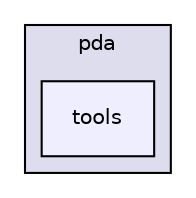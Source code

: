 digraph "java/broad/pda/tools" {
  compound=true
  node [ fontsize="10", fontname="Helvetica"];
  edge [ labelfontsize="10", labelfontname="Helvetica"];
  subgraph clusterdir_8530d4a580cb4d50cf384308e0640be3 {
    graph [ bgcolor="#ddddee", pencolor="black", label="pda" fontname="Helvetica", fontsize="10", URL="dir_8530d4a580cb4d50cf384308e0640be3.html"]
  dir_d1bdad6d3e11f6c4f85fc5d8a454caa4 [shape=box, label="tools", style="filled", fillcolor="#eeeeff", pencolor="black", URL="dir_d1bdad6d3e11f6c4f85fc5d8a454caa4.html"];
  }
}
